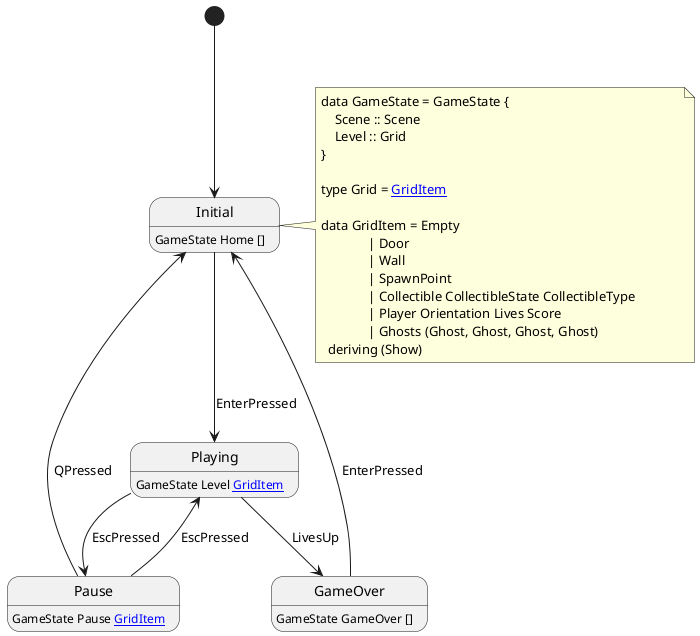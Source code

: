 @startuml



[*] --> Initial
Initial: GameState Home []

note right of Initial
data GameState = GameState {
    Scene :: Scene
    Level :: Grid
}

type Grid = [[GridItem]]

data GridItem = Empty
              | Door
              | Wall
              | SpawnPoint
              | Collectible CollectibleState CollectibleType
              | Player Orientation Lives Score 
              | Ghosts (Ghost, Ghost, Ghost, Ghost)                        
  deriving (Show)
end note

Initial --> Playing : EnterPressed
Playing: GameState Level [[GridItem]]

Playing -> Pause : EscPressed
Pause: GameState Pause [[GridItem]]

Pause --> Playing : EscPressed
Pause --> Initial : QPressed

Playing --> GameOver : LivesUp
GameOver: GameState GameOver []


GameOver --> Initial : EnterPressed

@enduml